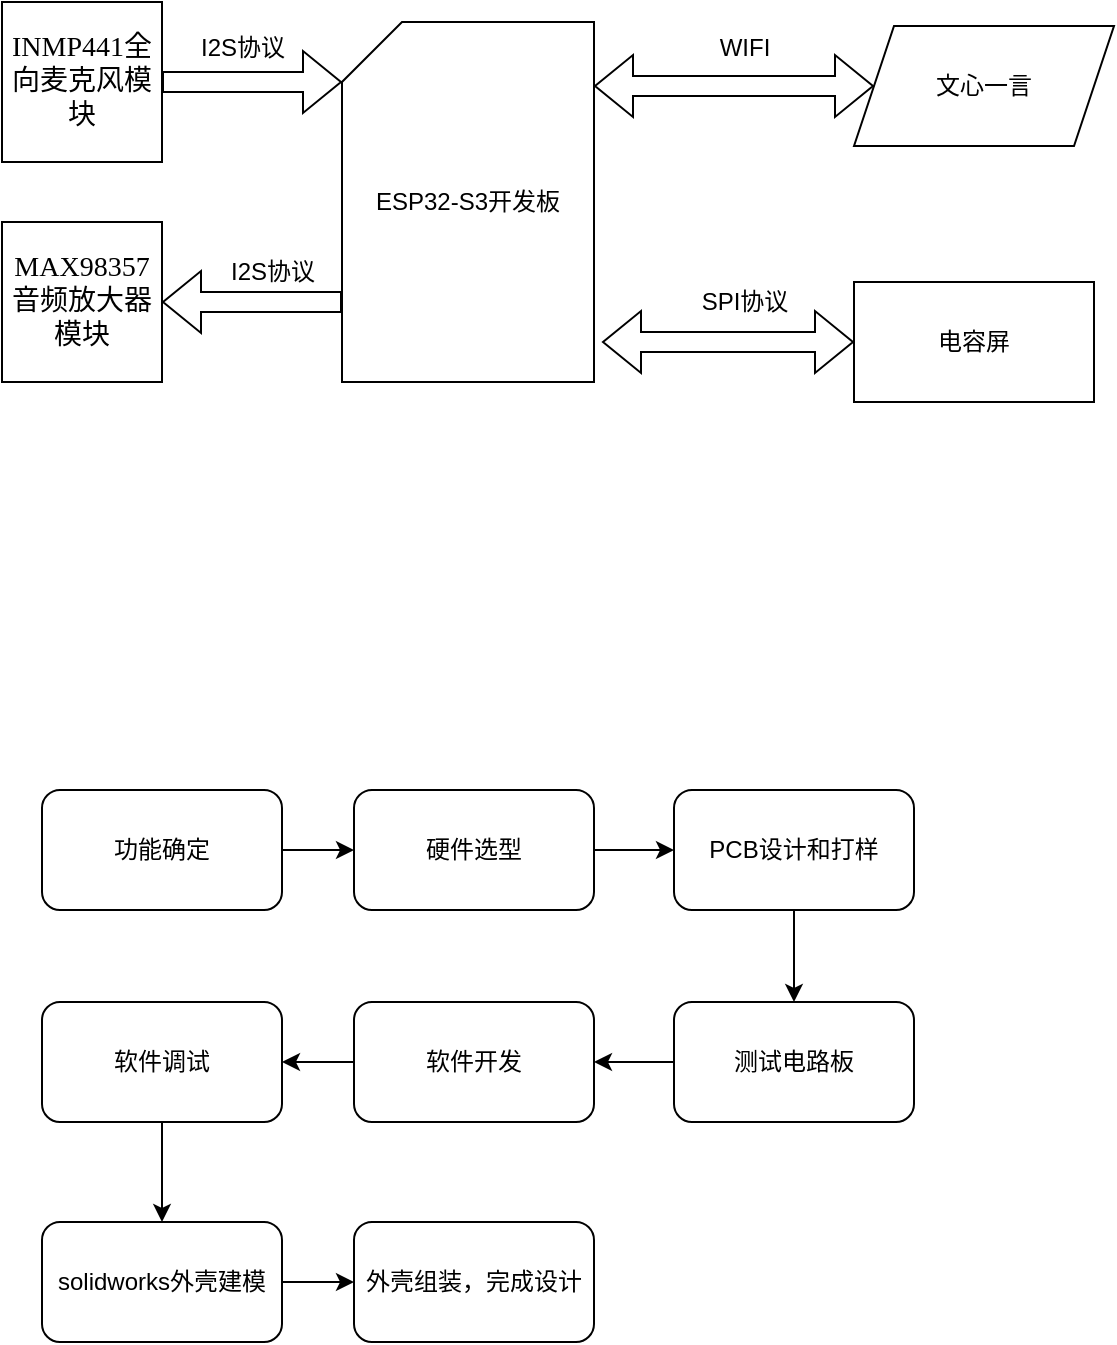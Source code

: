 <mxfile version="26.0.4">
  <diagram name="第 1 页" id="5_hrlgRrkxQNyP-M99RP">
    <mxGraphModel dx="868" dy="449" grid="1" gridSize="10" guides="1" tooltips="1" connect="1" arrows="1" fold="1" page="1" pageScale="1" pageWidth="827" pageHeight="1169" math="0" shadow="0">
      <root>
        <mxCell id="0" />
        <mxCell id="1" parent="0" />
        <mxCell id="xzWG090_1QoSRZAbisRV-2" value="ESP32-S3开发板" style="shape=card;whiteSpace=wrap;html=1;" vertex="1" parent="1">
          <mxGeometry x="280" y="170" width="126" height="180" as="geometry" />
        </mxCell>
        <mxCell id="xzWG090_1QoSRZAbisRV-3" value="文心一言" style="shape=parallelogram;perimeter=parallelogramPerimeter;whiteSpace=wrap;html=1;fixedSize=1;" vertex="1" parent="1">
          <mxGeometry x="536" y="172" width="130" height="60" as="geometry" />
        </mxCell>
        <mxCell id="xzWG090_1QoSRZAbisRV-10" value="" style="shape=flexArrow;endArrow=classic;startArrow=classic;html=1;rounded=0;entryX=0;entryY=0.5;entryDx=0;entryDy=0;" edge="1" parent="1" target="xzWG090_1QoSRZAbisRV-3">
          <mxGeometry width="100" height="100" relative="1" as="geometry">
            <mxPoint x="406" y="202" as="sourcePoint" />
            <mxPoint x="526" y="162" as="targetPoint" />
          </mxGeometry>
        </mxCell>
        <mxCell id="xzWG090_1QoSRZAbisRV-11" value="WIFI" style="text;html=1;align=center;verticalAlign=middle;resizable=0;points=[];autosize=1;strokeColor=none;fillColor=none;" vertex="1" parent="1">
          <mxGeometry x="456" y="168" width="50" height="30" as="geometry" />
        </mxCell>
        <mxCell id="xzWG090_1QoSRZAbisRV-13" value="&lt;p class=&quot;MsoNormal&quot;&gt;&lt;span style=&quot;mso-spacerun:&#39;yes&#39;;font-family:宋体;mso-ansi-font-weight:normal;&lt;br/&gt;mso-bidi-font-weight:bold;font-size:10.5pt;mso-font-kerning:1.0pt;&quot;&gt;&lt;font face=&quot;Times New Roman&quot;&gt;INMP441&lt;/font&gt;&lt;font face=&quot;宋体&quot;&gt;全向麦克风模块&lt;/font&gt;&lt;/span&gt;&lt;/p&gt;" style="whiteSpace=wrap;html=1;aspect=fixed;" vertex="1" parent="1">
          <mxGeometry x="110" y="160" width="80" height="80" as="geometry" />
        </mxCell>
        <mxCell id="xzWG090_1QoSRZAbisRV-14" value="&lt;p class=&quot;MsoNormal&quot;&gt;&lt;span style=&quot;mso-spacerun:&#39;yes&#39;;font-family:宋体;mso-ansi-font-weight:normal;&lt;br/&gt;mso-bidi-font-weight:bold;font-size:10.5pt;mso-font-kerning:1.0pt;&quot;&gt;&lt;font face=&quot;Times New Roman&quot;&gt;MAX98357&lt;/font&gt;&lt;font face=&quot;宋体&quot;&gt;音频放大器模块&lt;/font&gt;&lt;/span&gt;&lt;/p&gt;" style="whiteSpace=wrap;html=1;aspect=fixed;" vertex="1" parent="1">
          <mxGeometry x="110" y="270" width="80" height="80" as="geometry" />
        </mxCell>
        <mxCell id="xzWG090_1QoSRZAbisRV-16" value="" style="shape=flexArrow;endArrow=classic;html=1;rounded=0;exitX=1;exitY=0.5;exitDx=0;exitDy=0;entryX=0;entryY=0;entryDx=0;entryDy=30;entryPerimeter=0;" edge="1" parent="1" source="xzWG090_1QoSRZAbisRV-13" target="xzWG090_1QoSRZAbisRV-2">
          <mxGeometry width="50" height="50" relative="1" as="geometry">
            <mxPoint x="470" y="400" as="sourcePoint" />
            <mxPoint x="520" y="350" as="targetPoint" />
          </mxGeometry>
        </mxCell>
        <mxCell id="xzWG090_1QoSRZAbisRV-17" value="" style="shape=flexArrow;endArrow=classic;html=1;rounded=0;entryX=1;entryY=0.5;entryDx=0;entryDy=0;" edge="1" parent="1" target="xzWG090_1QoSRZAbisRV-14">
          <mxGeometry width="50" height="50" relative="1" as="geometry">
            <mxPoint x="280" y="310" as="sourcePoint" />
            <mxPoint x="414" y="410" as="targetPoint" />
          </mxGeometry>
        </mxCell>
        <mxCell id="xzWG090_1QoSRZAbisRV-18" value="I2S协议" style="text;html=1;align=center;verticalAlign=middle;resizable=0;points=[];autosize=1;strokeColor=none;fillColor=none;" vertex="1" parent="1">
          <mxGeometry x="195" y="168" width="70" height="30" as="geometry" />
        </mxCell>
        <mxCell id="xzWG090_1QoSRZAbisRV-19" value="I2S协议" style="text;html=1;align=center;verticalAlign=middle;resizable=0;points=[];autosize=1;strokeColor=none;fillColor=none;" vertex="1" parent="1">
          <mxGeometry x="210" y="280" width="70" height="30" as="geometry" />
        </mxCell>
        <mxCell id="xzWG090_1QoSRZAbisRV-21" value="电容屏" style="rounded=0;whiteSpace=wrap;html=1;" vertex="1" parent="1">
          <mxGeometry x="536" y="300" width="120" height="60" as="geometry" />
        </mxCell>
        <mxCell id="xzWG090_1QoSRZAbisRV-22" value="" style="shape=flexArrow;endArrow=classic;startArrow=classic;html=1;rounded=0;entryX=0;entryY=0.5;entryDx=0;entryDy=0;" edge="1" parent="1" target="xzWG090_1QoSRZAbisRV-21">
          <mxGeometry width="100" height="100" relative="1" as="geometry">
            <mxPoint x="410" y="330" as="sourcePoint" />
            <mxPoint x="460" y="230" as="targetPoint" />
          </mxGeometry>
        </mxCell>
        <mxCell id="xzWG090_1QoSRZAbisRV-23" value="SPI协议" style="text;html=1;align=center;verticalAlign=middle;resizable=0;points=[];autosize=1;strokeColor=none;fillColor=none;" vertex="1" parent="1">
          <mxGeometry x="446" y="295" width="70" height="30" as="geometry" />
        </mxCell>
        <mxCell id="xzWG090_1QoSRZAbisRV-30" value="" style="edgeStyle=orthogonalEdgeStyle;rounded=0;orthogonalLoop=1;jettySize=auto;html=1;" edge="1" parent="1" source="xzWG090_1QoSRZAbisRV-26" target="xzWG090_1QoSRZAbisRV-29">
          <mxGeometry relative="1" as="geometry" />
        </mxCell>
        <mxCell id="xzWG090_1QoSRZAbisRV-26" value="功能确定" style="rounded=1;whiteSpace=wrap;html=1;" vertex="1" parent="1">
          <mxGeometry x="130" y="554" width="120" height="60" as="geometry" />
        </mxCell>
        <mxCell id="xzWG090_1QoSRZAbisRV-32" value="" style="edgeStyle=orthogonalEdgeStyle;rounded=0;orthogonalLoop=1;jettySize=auto;html=1;" edge="1" parent="1" source="xzWG090_1QoSRZAbisRV-29" target="xzWG090_1QoSRZAbisRV-31">
          <mxGeometry relative="1" as="geometry" />
        </mxCell>
        <mxCell id="xzWG090_1QoSRZAbisRV-29" value="硬件选型" style="rounded=1;whiteSpace=wrap;html=1;" vertex="1" parent="1">
          <mxGeometry x="286" y="554" width="120" height="60" as="geometry" />
        </mxCell>
        <mxCell id="xzWG090_1QoSRZAbisRV-34" value="" style="edgeStyle=orthogonalEdgeStyle;rounded=0;orthogonalLoop=1;jettySize=auto;html=1;" edge="1" parent="1" source="xzWG090_1QoSRZAbisRV-31" target="xzWG090_1QoSRZAbisRV-33">
          <mxGeometry relative="1" as="geometry" />
        </mxCell>
        <mxCell id="xzWG090_1QoSRZAbisRV-31" value="PCB设计和打样" style="rounded=1;whiteSpace=wrap;html=1;" vertex="1" parent="1">
          <mxGeometry x="446" y="554" width="120" height="60" as="geometry" />
        </mxCell>
        <mxCell id="xzWG090_1QoSRZAbisRV-36" value="" style="edgeStyle=orthogonalEdgeStyle;rounded=0;orthogonalLoop=1;jettySize=auto;html=1;" edge="1" parent="1" source="xzWG090_1QoSRZAbisRV-33" target="xzWG090_1QoSRZAbisRV-35">
          <mxGeometry relative="1" as="geometry" />
        </mxCell>
        <mxCell id="xzWG090_1QoSRZAbisRV-33" value="测试电路板" style="rounded=1;whiteSpace=wrap;html=1;" vertex="1" parent="1">
          <mxGeometry x="446" y="660" width="120" height="60" as="geometry" />
        </mxCell>
        <mxCell id="xzWG090_1QoSRZAbisRV-38" value="" style="edgeStyle=orthogonalEdgeStyle;rounded=0;orthogonalLoop=1;jettySize=auto;html=1;" edge="1" parent="1" source="xzWG090_1QoSRZAbisRV-35" target="xzWG090_1QoSRZAbisRV-37">
          <mxGeometry relative="1" as="geometry" />
        </mxCell>
        <mxCell id="xzWG090_1QoSRZAbisRV-35" value="软件开发" style="rounded=1;whiteSpace=wrap;html=1;" vertex="1" parent="1">
          <mxGeometry x="286" y="660" width="120" height="60" as="geometry" />
        </mxCell>
        <mxCell id="xzWG090_1QoSRZAbisRV-40" value="" style="edgeStyle=orthogonalEdgeStyle;rounded=0;orthogonalLoop=1;jettySize=auto;html=1;" edge="1" parent="1" source="xzWG090_1QoSRZAbisRV-37" target="xzWG090_1QoSRZAbisRV-39">
          <mxGeometry relative="1" as="geometry" />
        </mxCell>
        <mxCell id="xzWG090_1QoSRZAbisRV-37" value="软件调试" style="rounded=1;whiteSpace=wrap;html=1;" vertex="1" parent="1">
          <mxGeometry x="130" y="660" width="120" height="60" as="geometry" />
        </mxCell>
        <mxCell id="xzWG090_1QoSRZAbisRV-42" value="" style="edgeStyle=orthogonalEdgeStyle;rounded=0;orthogonalLoop=1;jettySize=auto;html=1;" edge="1" parent="1" source="xzWG090_1QoSRZAbisRV-39" target="xzWG090_1QoSRZAbisRV-41">
          <mxGeometry relative="1" as="geometry" />
        </mxCell>
        <mxCell id="xzWG090_1QoSRZAbisRV-39" value="solidworks外壳建模" style="rounded=1;whiteSpace=wrap;html=1;" vertex="1" parent="1">
          <mxGeometry x="130" y="770" width="120" height="60" as="geometry" />
        </mxCell>
        <mxCell id="xzWG090_1QoSRZAbisRV-41" value="外壳组装，完成设计" style="rounded=1;whiteSpace=wrap;html=1;" vertex="1" parent="1">
          <mxGeometry x="286" y="770" width="120" height="60" as="geometry" />
        </mxCell>
      </root>
    </mxGraphModel>
  </diagram>
</mxfile>
